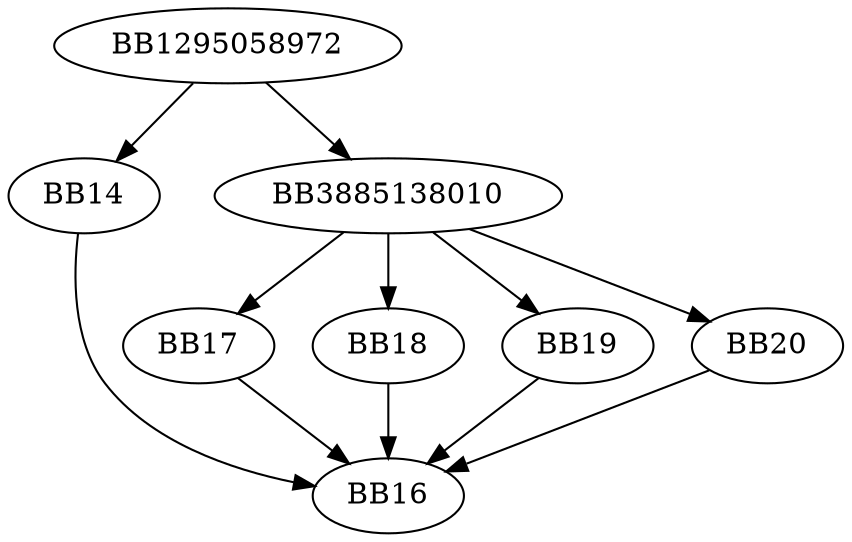 digraph G{
	BB1295058972->BB14;
	BB1295058972->BB3885138010;
	BB14->BB16;
	BB3885138010->BB17;
	BB3885138010->BB18;
	BB3885138010->BB19;
	BB3885138010->BB20;
	BB18->BB16;
	BB19->BB16;
	BB20->BB16;
	BB17->BB16;
}
